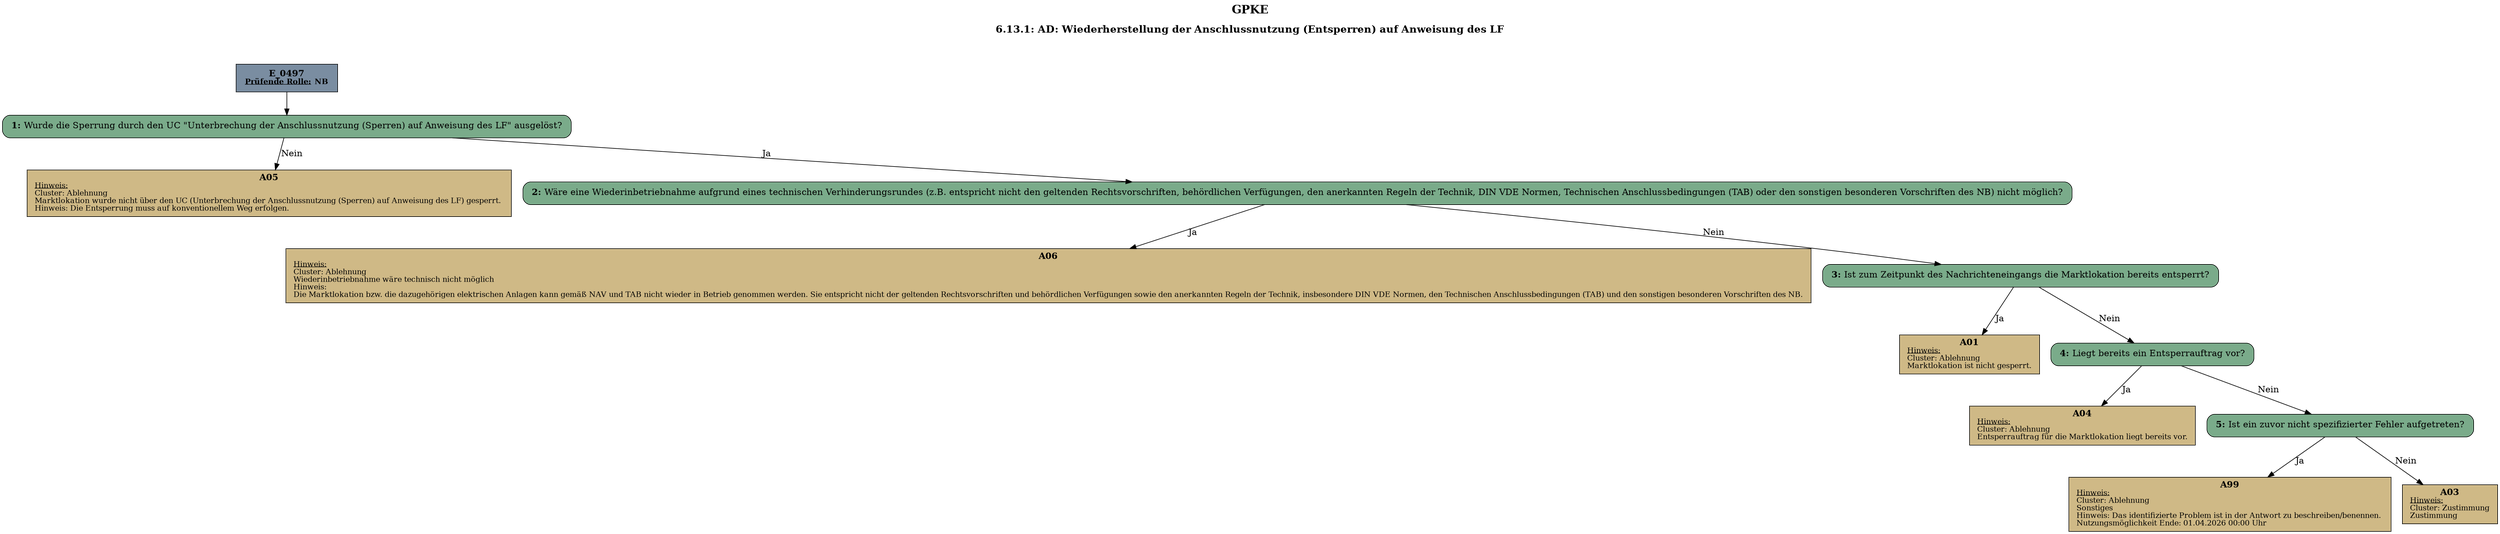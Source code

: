 digraph D {
    labelloc="t";
    label=<<B><FONT POINT-SIZE="18">GPKE</FONT></B><BR/><BR/><B><FONT POINT-SIZE="16">6.13.1: AD: Wiederherstellung der Anschlussnutzung (Entsperren) auf Anweisung des LF</FONT></B><BR/><BR/><BR/><BR/>>;
    "Start" [margin="0.2,0.12", shape=box, style=filled, fillcolor="#7a8da1", label=<<B>E_0497</B><BR align="center"/><FONT point-size="12"><B><U>Prüfende Rolle:</U> NB</B></FONT><BR align="center"/>>];
    "1" [margin="0.2,0.12", shape=box, style="filled,rounded", fillcolor="#7aab8a", label=<<B>1: </B>Wurde die Sperrung durch den UC "Unterbrechung der Anschlussnutzung (Sperren) auf Anweisung des LF" ausgelöst?<BR align="left"/>>];
    "A05" [margin="0.17,0.08", shape=box, style=filled, fillcolor="#cfb986", label=<<B>A05</B><BR align="center"/><FONT point-size="12"><U>Hinweis:</U><BR align="left"/>Cluster: Ablehnung<BR align="left"/>Marktlokation wurde nicht über den UC (Unterbrechung der Anschlussnutzung (Sperren) auf Anweisung des LF) gesperrt. <BR align="left"/>Hinweis: Die Entsperrung muss auf konventionellem Weg erfolgen.<BR align="left"/></FONT>>];
    "2" [margin="0.2,0.12", shape=box, style="filled,rounded", fillcolor="#7aab8a", label=<<B>2: </B>Wäre eine Wiederinbetriebnahme aufgrund eines technischen Verhinderungsrundes (z.B. entspricht nicht den geltenden Rechtsvorschriften, behördlichen Verfügungen, den anerkannten Regeln der Technik, DIN VDE Normen, Technischen Anschlussbedingungen (TAB) oder den sonstigen besonderen Vorschriften des NB) nicht möglich?<BR align="left"/>>];
    "A06" [margin="0.17,0.08", shape=box, style=filled, fillcolor="#cfb986", label=<<B>A06</B><BR align="center"/><FONT point-size="12"><U>Hinweis:</U><BR align="left"/>Cluster: Ablehnung<BR align="left"/>Wiederinbetriebnahme wäre technisch nicht möglich<BR align="left"/>Hinweis:<BR align="left"/>Die Marktlokation bzw. die dazugehörigen elektrischen Anlagen kann gemäß NAV und TAB nicht wieder in Betrieb genommen werden. Sie entspricht nicht der geltenden Rechtsvorschriften und behördlichen Verfügungen sowie den anerkannten Regeln der Technik, insbesondere DIN VDE Normen, den Technischen Anschlussbedingungen (TAB) und den sonstigen besonderen Vorschriften des NB.<BR align="left"/></FONT>>];
    "3" [margin="0.2,0.12", shape=box, style="filled,rounded", fillcolor="#7aab8a", label=<<B>3: </B>Ist zum Zeitpunkt des Nachrichteneingangs die Marktlokation bereits entsperrt?<BR align="left"/>>];
    "A01" [margin="0.17,0.08", shape=box, style=filled, fillcolor="#cfb986", label=<<B>A01</B><BR align="center"/><FONT point-size="12"><U>Hinweis:</U><BR align="left"/>Cluster: Ablehnung<BR align="left"/>Marktlokation ist nicht gesperrt.<BR align="left"/></FONT>>];
    "4" [margin="0.2,0.12", shape=box, style="filled,rounded", fillcolor="#7aab8a", label=<<B>4: </B>Liegt bereits ein Entsperrauftrag vor?<BR align="left"/>>];
    "A04" [margin="0.17,0.08", shape=box, style=filled, fillcolor="#cfb986", label=<<B>A04</B><BR align="center"/><FONT point-size="12"><U>Hinweis:</U><BR align="left"/>Cluster: Ablehnung<BR align="left"/>Entsperrauftrag für die Marktlokation liegt bereits vor.<BR align="left"/></FONT>>];
    "5" [margin="0.2,0.12", shape=box, style="filled,rounded", fillcolor="#7aab8a", label=<<B>5: </B>Ist ein zuvor nicht spezifizierter Fehler aufgetreten?<BR align="left"/>>];
    "A99" [margin="0.17,0.08", shape=box, style=filled, fillcolor="#cfb986", label=<<B>A99</B><BR align="center"/><FONT point-size="12"><U>Hinweis:</U><BR align="left"/>Cluster: Ablehnung<BR align="left"/>Sonstiges<BR align="left"/>Hinweis: Das identifizierte Problem ist in der Antwort zu beschreiben/benennen. <BR align="left"/>Nutzungsmöglichkeit Ende: 01.04.2026 00:00 Uhr<BR align="left"/></FONT>>];
    "A03" [margin="0.17,0.08", shape=box, style=filled, fillcolor="#cfb986", label=<<B>A03</B><BR align="center"/><FONT point-size="12"><U>Hinweis:</U><BR align="left"/>Cluster: Zustimmung<BR align="left"/>Zustimmung<BR align="left"/></FONT>>];

    "Start" -> "1";
    "1" -> "A05" [label="Nein"];
    "1" -> "2" [label="Ja"];
    "2" -> "A06" [label="Ja"];
    "2" -> "3" [label="Nein"];
    "3" -> "A01" [label="Ja"];
    "3" -> "4" [label="Nein"];
    "4" -> "A04" [label="Ja"];
    "4" -> "5" [label="Nein"];
    "5" -> "A99" [label="Ja"];
    "5" -> "A03" [label="Nein"];

    bgcolor="transparent";
}